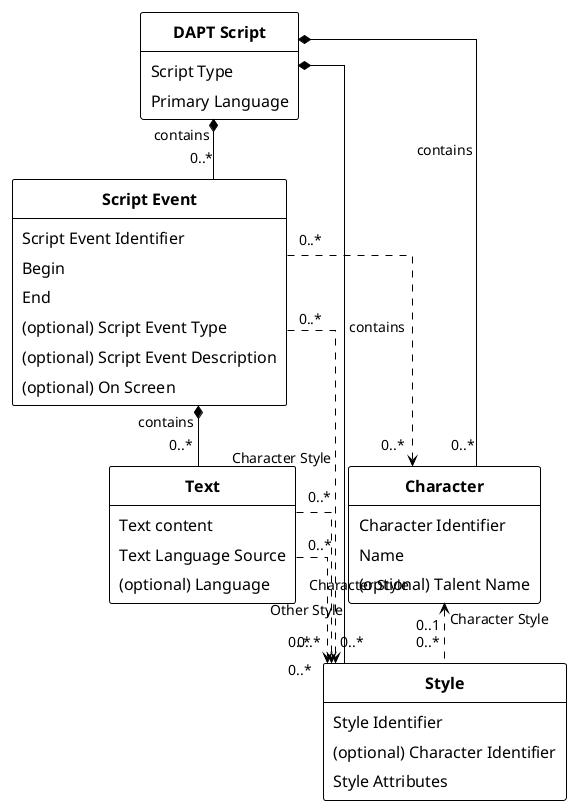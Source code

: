 @startuml
!theme plain
!pragma ratio 1.3
skinparam linetype ortho
skinparam DefaultFontName sans-serif
skinparam DefaultFontSize 16
skinparam ArrowFontSize 14
skinparam ArrowMessageAlignment direction
skinparam Padding 4
skinparam Nodesep 2
skinparam Ranksep 0

together {
    Class DAPTScript as "**DAPT Script**" [[#dapt-script]] {
        Script Type [[[#script-type]]]
        Primary Language [[[#primary-language]]]
    }

    Class ScriptEvent as "**Script Event**" [[#script-event]] {
        Script Event Identifier [[[#dfn-script-event-identifier]]]
        Begin [[[#dfn-begin]]]
        End [[[#dfn-end]]]
        {field} (optional) Script Event Type [[[#dfn-script-event-type]]]
        {field} (optional) Script Event Description [[[#dfn-script-event-description]]]
        {field} (optional) On Screen [[[#on-screen]]]
    }

    Class Text as "**Text**" [[#text]] {
        Text content [[[#dfn-text]]]
        Text Language Source [[[#text-language-source]]]
        {field} (optional) Language
        ' {field} (optional) Inline Style Attributes
    }
}

Class Character as "**Character**" [[#character]] {
    Character Identifier [[[#dfn-character-identifier]]]
    Name [[[#dfn-character-name]]]
    {field} (optional) Talent Name [[[#dfn-character-talent-name]]]
}

Class Style as "**Style**" {
    Style Identifier
    {field} (optional) Character Identifier [[[#dfn-character-identifier]]]
    Style Attributes
}

DAPTScript *-down- "0..*" ScriptEvent : contains
DAPTScript *-right- "0..*" Character : contains
DAPTScript *-right- "0..*" Style : contains
Character "0..1" <.down. "0..*" Style [[#dfn-character-style]] : Character Style
ScriptEvent "0..*" .right.> "0..*" Style [[#dfn-character-style]] : Character Style
Text "0..*" .right.> "0..*" Style [[#dfn-character-style]] : Character Style
Text "0..*" .right.> "0..*" Style : Other Style
ScriptEvent *-down- "0..*" Text : contains
ScriptEvent "0..*" ..> "0..*" Character

' Hidden links to persuade the layout to look nicer
DAPTScript -[hidden]r- Style
' Text -[hidden]d- Style

hide empty members
hide circle
@enduml